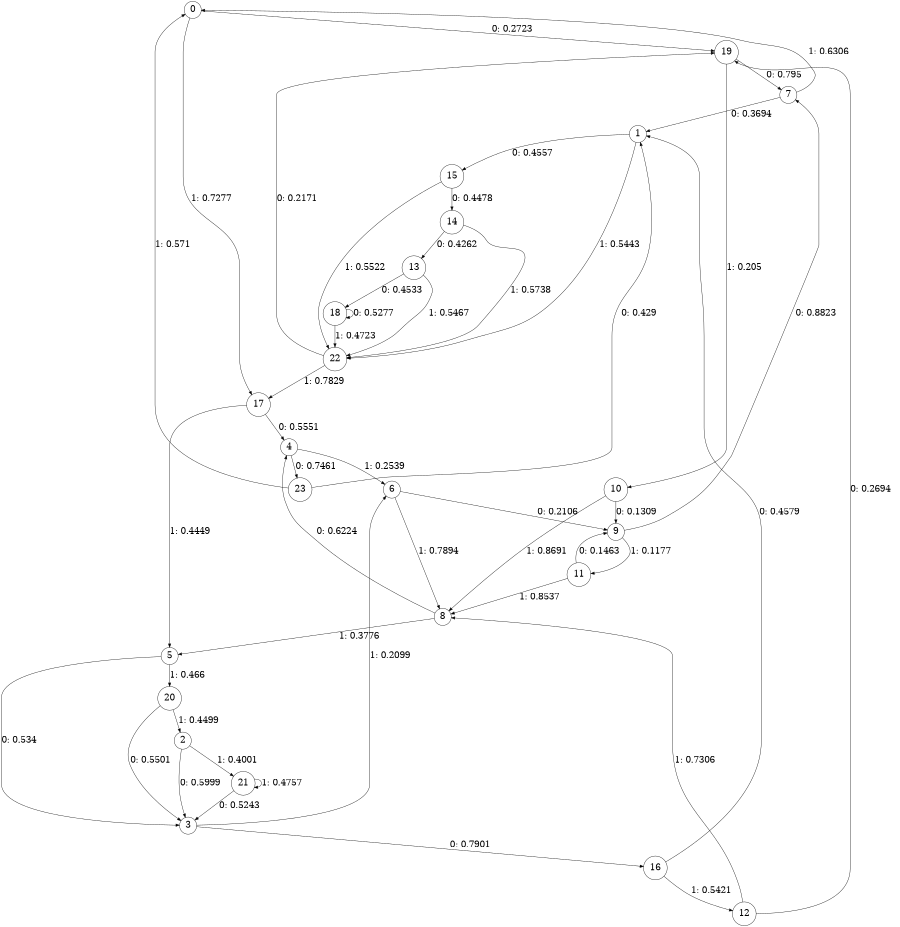 digraph "ch20faceL7" {
size = "6,8.5";
ratio = "fill";
node [shape = circle];
node [fontsize = 24];
edge [fontsize = 24];
0 -> 19 [label = "0: 0.2723   "];
0 -> 17 [label = "1: 0.7277   "];
1 -> 15 [label = "0: 0.4557   "];
1 -> 22 [label = "1: 0.5443   "];
2 -> 3 [label = "0: 0.5999   "];
2 -> 21 [label = "1: 0.4001   "];
3 -> 16 [label = "0: 0.7901   "];
3 -> 6 [label = "1: 0.2099   "];
4 -> 23 [label = "0: 0.7461   "];
4 -> 6 [label = "1: 0.2539   "];
5 -> 3 [label = "0: 0.534    "];
5 -> 20 [label = "1: 0.466    "];
6 -> 9 [label = "0: 0.2106   "];
6 -> 8 [label = "1: 0.7894   "];
7 -> 1 [label = "0: 0.3694   "];
7 -> 0 [label = "1: 0.6306   "];
8 -> 4 [label = "0: 0.6224   "];
8 -> 5 [label = "1: 0.3776   "];
9 -> 7 [label = "0: 0.8823   "];
9 -> 11 [label = "1: 0.1177   "];
10 -> 9 [label = "0: 0.1309   "];
10 -> 8 [label = "1: 0.8691   "];
11 -> 9 [label = "0: 0.1463   "];
11 -> 8 [label = "1: 0.8537   "];
12 -> 19 [label = "0: 0.2694   "];
12 -> 8 [label = "1: 0.7306   "];
13 -> 18 [label = "0: 0.4533   "];
13 -> 22 [label = "1: 0.5467   "];
14 -> 13 [label = "0: 0.4262   "];
14 -> 22 [label = "1: 0.5738   "];
15 -> 14 [label = "0: 0.4478   "];
15 -> 22 [label = "1: 0.5522   "];
16 -> 1 [label = "0: 0.4579   "];
16 -> 12 [label = "1: 0.5421   "];
17 -> 4 [label = "0: 0.5551   "];
17 -> 5 [label = "1: 0.4449   "];
18 -> 18 [label = "0: 0.5277   "];
18 -> 22 [label = "1: 0.4723   "];
19 -> 7 [label = "0: 0.795    "];
19 -> 10 [label = "1: 0.205    "];
20 -> 3 [label = "0: 0.5501   "];
20 -> 2 [label = "1: 0.4499   "];
21 -> 3 [label = "0: 0.5243   "];
21 -> 21 [label = "1: 0.4757   "];
22 -> 19 [label = "0: 0.2171   "];
22 -> 17 [label = "1: 0.7829   "];
23 -> 1 [label = "0: 0.429    "];
23 -> 0 [label = "1: 0.571    "];
}